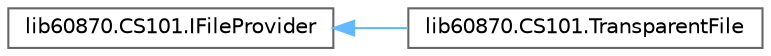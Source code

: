 digraph "Graphical Class Hierarchy"
{
 // LATEX_PDF_SIZE
  bgcolor="transparent";
  edge [fontname=Helvetica,fontsize=10,labelfontname=Helvetica,labelfontsize=10];
  node [fontname=Helvetica,fontsize=10,shape=box,height=0.2,width=0.4];
  rankdir="LR";
  Node0 [id="Node000000",label="lib60870.CS101.IFileProvider",height=0.2,width=0.4,color="grey40", fillcolor="white", style="filled",URL="$interfacelib60870_1_1_c_s101_1_1_i_file_provider.html",tooltip=" "];
  Node0 -> Node1 [id="edge5_Node000000_Node000001",dir="back",color="steelblue1",style="solid",tooltip=" "];
  Node1 [id="Node000001",label="lib60870.CS101.TransparentFile",height=0.2,width=0.4,color="grey40", fillcolor="white", style="filled",URL="$classlib60870_1_1_c_s101_1_1_transparent_file.html",tooltip="Simple implementation of IFileProvider that can be used to provide transparent files...."];
}
